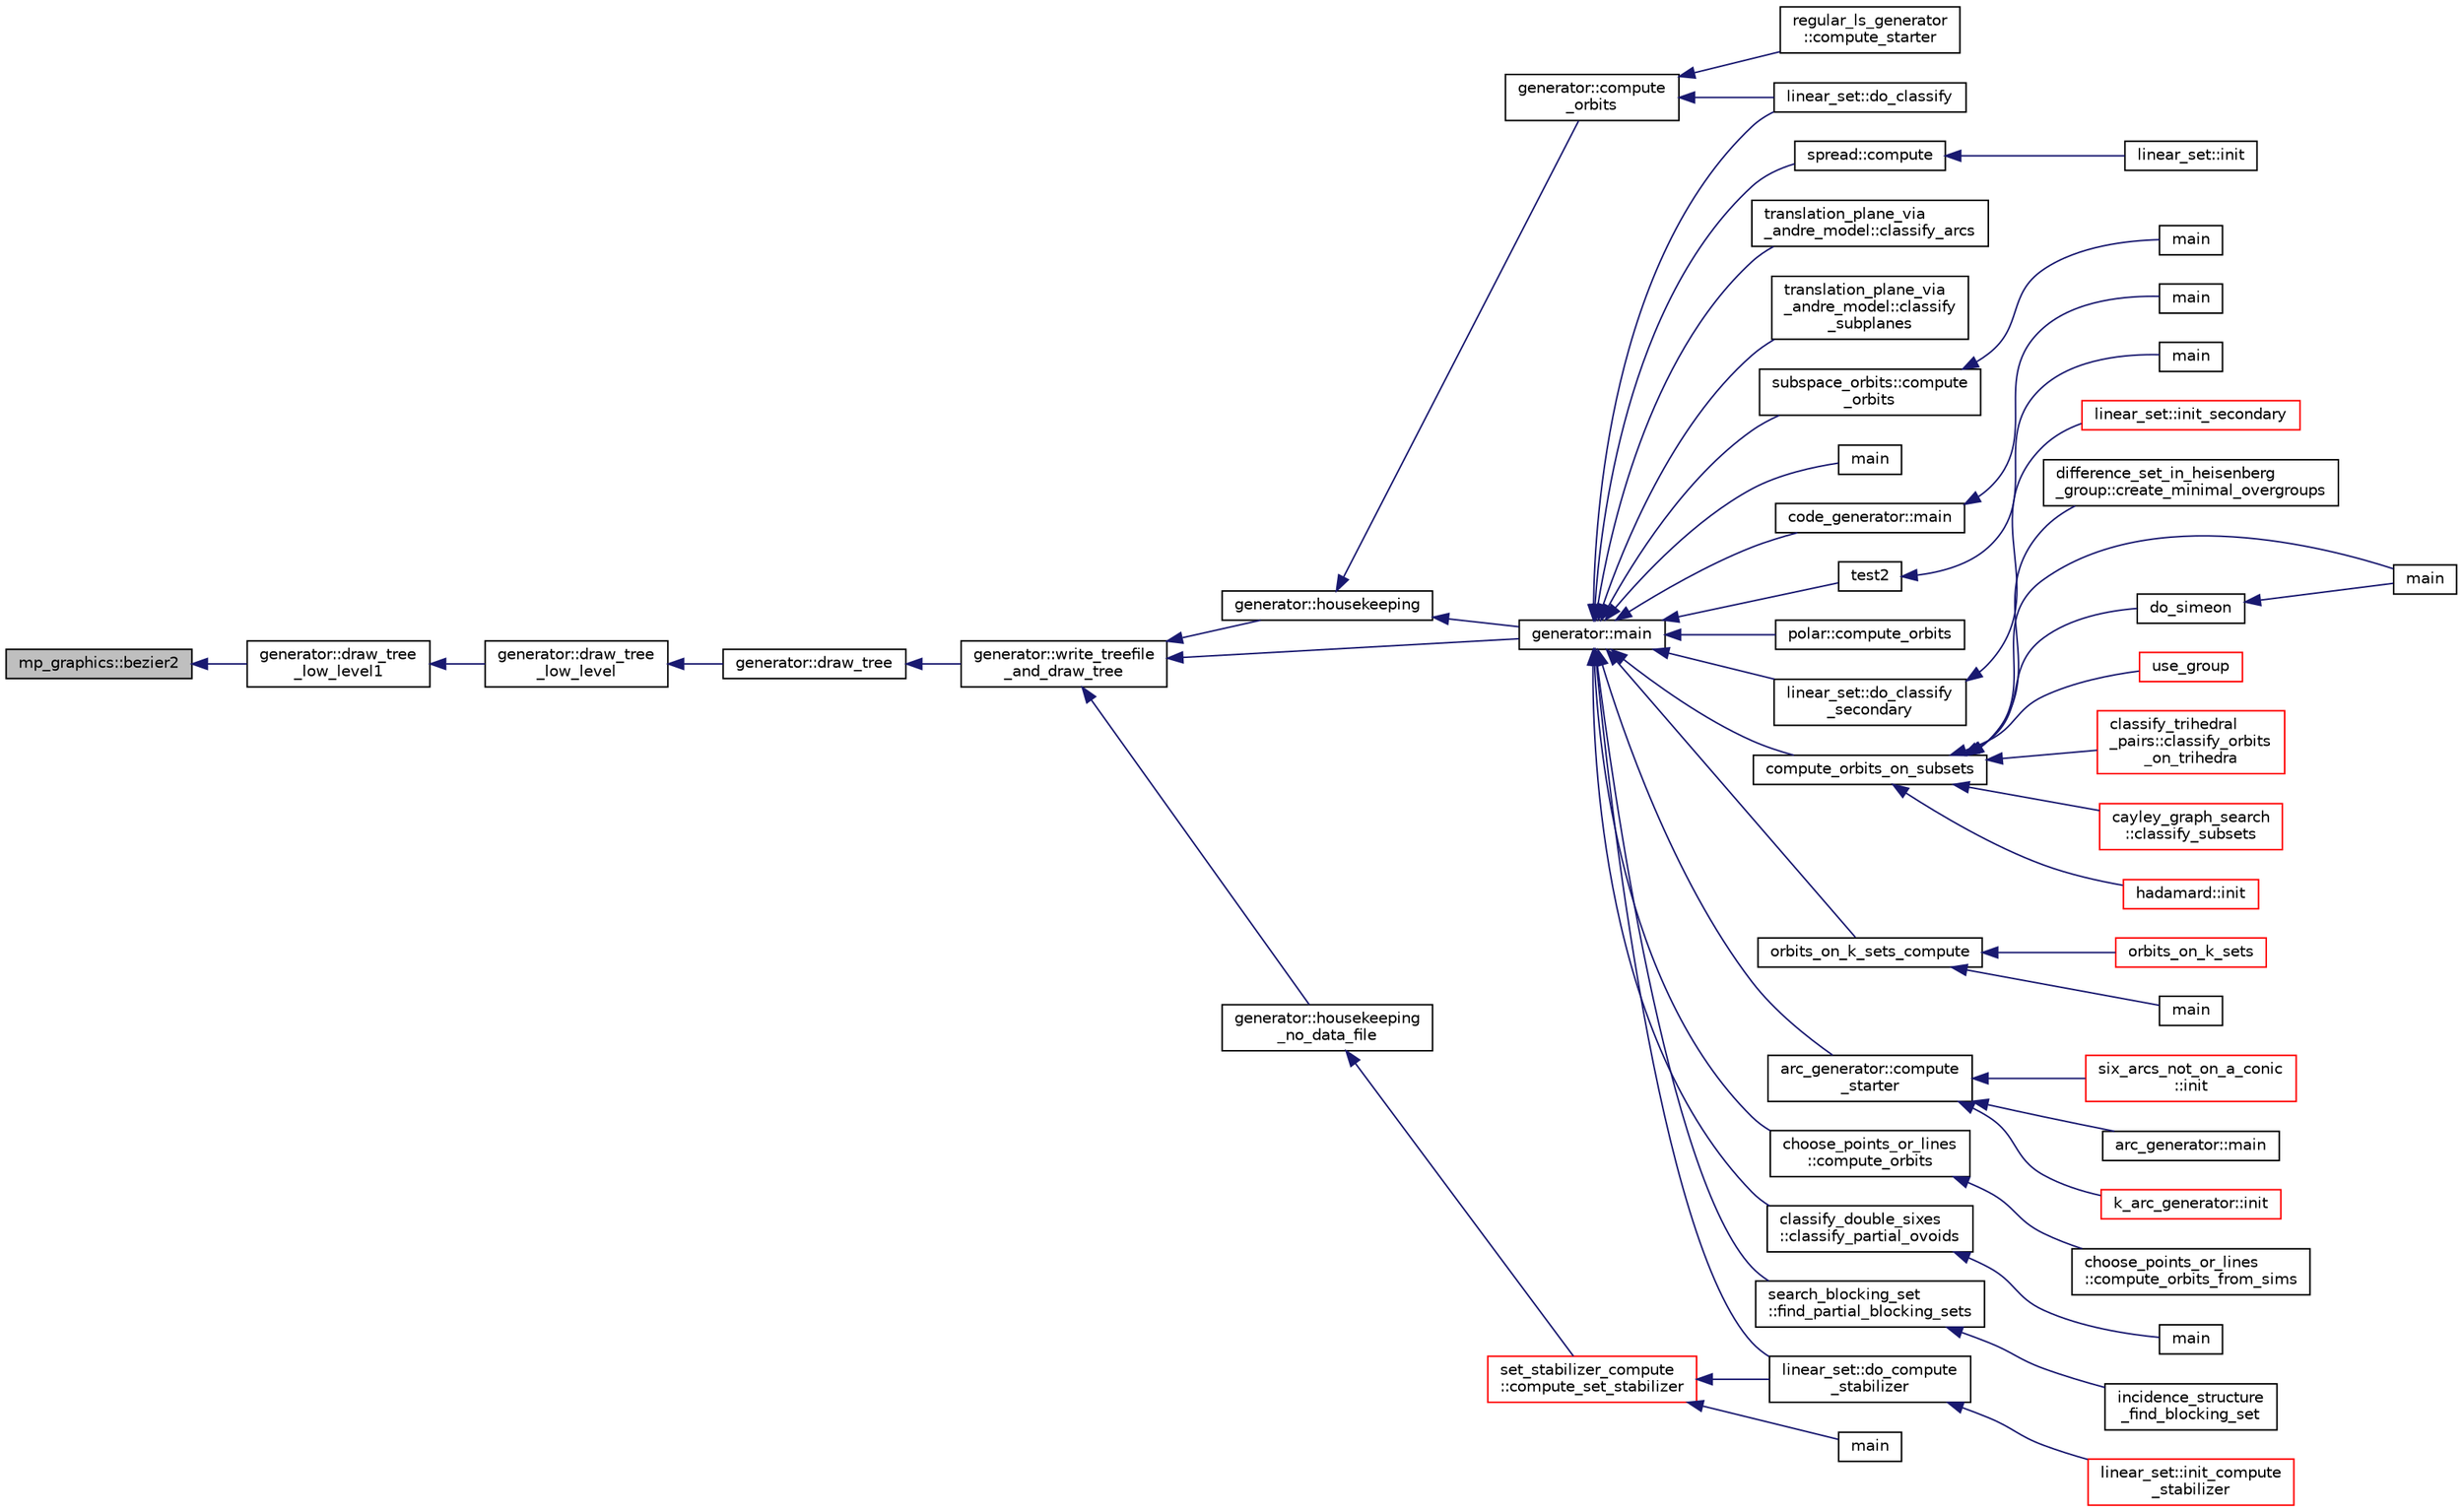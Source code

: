digraph "mp_graphics::bezier2"
{
  edge [fontname="Helvetica",fontsize="10",labelfontname="Helvetica",labelfontsize="10"];
  node [fontname="Helvetica",fontsize="10",shape=record];
  rankdir="LR";
  Node476 [label="mp_graphics::bezier2",height=0.2,width=0.4,color="black", fillcolor="grey75", style="filled", fontcolor="black"];
  Node476 -> Node477 [dir="back",color="midnightblue",fontsize="10",style="solid",fontname="Helvetica"];
  Node477 [label="generator::draw_tree\l_low_level1",height=0.2,width=0.4,color="black", fillcolor="white", style="filled",URL="$d7/d73/classgenerator.html#a05c91a8f773c25fbad2e806201d5f0d3"];
  Node477 -> Node478 [dir="back",color="midnightblue",fontsize="10",style="solid",fontname="Helvetica"];
  Node478 [label="generator::draw_tree\l_low_level",height=0.2,width=0.4,color="black", fillcolor="white", style="filled",URL="$d7/d73/classgenerator.html#a7ec4c0902ecfc19049792b60526ae446"];
  Node478 -> Node479 [dir="back",color="midnightblue",fontsize="10",style="solid",fontname="Helvetica"];
  Node479 [label="generator::draw_tree",height=0.2,width=0.4,color="black", fillcolor="white", style="filled",URL="$d7/d73/classgenerator.html#ae3d68e3de8f4a5decdaef2d8008cd4a6"];
  Node479 -> Node480 [dir="back",color="midnightblue",fontsize="10",style="solid",fontname="Helvetica"];
  Node480 [label="generator::write_treefile\l_and_draw_tree",height=0.2,width=0.4,color="black", fillcolor="white", style="filled",URL="$d7/d73/classgenerator.html#a70c78f45dba413014287e8cde2f7d6b5"];
  Node480 -> Node481 [dir="back",color="midnightblue",fontsize="10",style="solid",fontname="Helvetica"];
  Node481 [label="generator::main",height=0.2,width=0.4,color="black", fillcolor="white", style="filled",URL="$d7/d73/classgenerator.html#a01abff8e9f231bf0d82e2e8e0061f242"];
  Node481 -> Node482 [dir="back",color="midnightblue",fontsize="10",style="solid",fontname="Helvetica"];
  Node482 [label="main",height=0.2,width=0.4,color="black", fillcolor="white", style="filled",URL="$d2/d11/codes_8h.html#a217dbf8b442f20279ea00b898af96f52"];
  Node481 -> Node483 [dir="back",color="midnightblue",fontsize="10",style="solid",fontname="Helvetica"];
  Node483 [label="code_generator::main",height=0.2,width=0.4,color="black", fillcolor="white", style="filled",URL="$db/d37/classcode__generator.html#ab3cf3a306e4032c2b471ac95321c599f"];
  Node483 -> Node484 [dir="back",color="midnightblue",fontsize="10",style="solid",fontname="Helvetica"];
  Node484 [label="main",height=0.2,width=0.4,color="black", fillcolor="white", style="filled",URL="$d4/d4f/codes_8_c.html#a217dbf8b442f20279ea00b898af96f52"];
  Node481 -> Node485 [dir="back",color="midnightblue",fontsize="10",style="solid",fontname="Helvetica"];
  Node485 [label="test2",height=0.2,width=0.4,color="black", fillcolor="white", style="filled",URL="$d9/db0/factor__space_8_c.html#a39d73a812e5fd8f1bc111e948368cb10"];
  Node485 -> Node486 [dir="back",color="midnightblue",fontsize="10",style="solid",fontname="Helvetica"];
  Node486 [label="main",height=0.2,width=0.4,color="black", fillcolor="white", style="filled",URL="$d9/db0/factor__space_8_c.html#a3c04138a5bfe5d72780bb7e82a18e627"];
  Node481 -> Node487 [dir="back",color="midnightblue",fontsize="10",style="solid",fontname="Helvetica"];
  Node487 [label="polar::compute_orbits",height=0.2,width=0.4,color="black", fillcolor="white", style="filled",URL="$da/d1c/classpolar.html#ac4c3c4f95d14c74ff4a3ec3f3479a1da"];
  Node481 -> Node488 [dir="back",color="midnightblue",fontsize="10",style="solid",fontname="Helvetica"];
  Node488 [label="linear_set::do_classify",height=0.2,width=0.4,color="black", fillcolor="white", style="filled",URL="$dd/d86/classlinear__set.html#a3eb2dbce7fa8b71901dfc12f288ddd0c"];
  Node481 -> Node489 [dir="back",color="midnightblue",fontsize="10",style="solid",fontname="Helvetica"];
  Node489 [label="linear_set::do_classify\l_secondary",height=0.2,width=0.4,color="black", fillcolor="white", style="filled",URL="$dd/d86/classlinear__set.html#a47eb7f9995f3343abd3bdfbf9a9a9162"];
  Node489 -> Node490 [dir="back",color="midnightblue",fontsize="10",style="solid",fontname="Helvetica"];
  Node490 [label="linear_set::init_secondary",height=0.2,width=0.4,color="red", fillcolor="white", style="filled",URL="$dd/d86/classlinear__set.html#a7bf8cd7805559b5762921687a7c1ed97"];
  Node481 -> Node492 [dir="back",color="midnightblue",fontsize="10",style="solid",fontname="Helvetica"];
  Node492 [label="linear_set::do_compute\l_stabilizer",height=0.2,width=0.4,color="black", fillcolor="white", style="filled",URL="$dd/d86/classlinear__set.html#ae8f58ded28fb5370f4459cca42b7463b"];
  Node492 -> Node493 [dir="back",color="midnightblue",fontsize="10",style="solid",fontname="Helvetica"];
  Node493 [label="linear_set::init_compute\l_stabilizer",height=0.2,width=0.4,color="red", fillcolor="white", style="filled",URL="$dd/d86/classlinear__set.html#a0cc3eaec1896fdc977b62e94623b055b"];
  Node481 -> Node495 [dir="back",color="midnightblue",fontsize="10",style="solid",fontname="Helvetica"];
  Node495 [label="compute_orbits_on_subsets",height=0.2,width=0.4,color="black", fillcolor="white", style="filled",URL="$d3/d35/snakes__and__ladders__global_8_c.html#af33697aede0480110b1227f727252637"];
  Node495 -> Node496 [dir="back",color="midnightblue",fontsize="10",style="solid",fontname="Helvetica"];
  Node496 [label="cayley_graph_search\l::classify_subsets",height=0.2,width=0.4,color="red", fillcolor="white", style="filled",URL="$de/dae/classcayley__graph__search.html#a4cf8a90752e018a281481ac80ad52c4b"];
  Node495 -> Node499 [dir="back",color="midnightblue",fontsize="10",style="solid",fontname="Helvetica"];
  Node499 [label="hadamard::init",height=0.2,width=0.4,color="red", fillcolor="white", style="filled",URL="$d7/dbb/classhadamard.html#a16af359850b8bdd0d2a73e260d496c33"];
  Node495 -> Node501 [dir="back",color="midnightblue",fontsize="10",style="solid",fontname="Helvetica"];
  Node501 [label="difference_set_in_heisenberg\l_group::create_minimal_overgroups",height=0.2,width=0.4,color="black", fillcolor="white", style="filled",URL="$de/d8a/classdifference__set__in__heisenberg__group.html#a9bde5ad5da3ebaebf98fbfd3e8110b79"];
  Node495 -> Node502 [dir="back",color="midnightblue",fontsize="10",style="solid",fontname="Helvetica"];
  Node502 [label="main",height=0.2,width=0.4,color="black", fillcolor="white", style="filled",URL="$d5/d13/simeon_8_c.html#ae66f6b31b5ad750f1fe042a706a4e3d4"];
  Node495 -> Node503 [dir="back",color="midnightblue",fontsize="10",style="solid",fontname="Helvetica"];
  Node503 [label="do_simeon",height=0.2,width=0.4,color="black", fillcolor="white", style="filled",URL="$d5/d13/simeon_8_c.html#a36cf3f9cb484fa44da7a7dfcbe9385d0"];
  Node503 -> Node502 [dir="back",color="midnightblue",fontsize="10",style="solid",fontname="Helvetica"];
  Node495 -> Node504 [dir="back",color="midnightblue",fontsize="10",style="solid",fontname="Helvetica"];
  Node504 [label="use_group",height=0.2,width=0.4,color="red", fillcolor="white", style="filled",URL="$d9/d9f/all__cliques_8_c.html#aba62531e97173264c39afe2c7857af31"];
  Node495 -> Node506 [dir="back",color="midnightblue",fontsize="10",style="solid",fontname="Helvetica"];
  Node506 [label="classify_trihedral\l_pairs::classify_orbits\l_on_trihedra",height=0.2,width=0.4,color="red", fillcolor="white", style="filled",URL="$d1/d21/classclassify__trihedral__pairs.html#a99625621bfba4bb65b3d60304b306539"];
  Node481 -> Node513 [dir="back",color="midnightblue",fontsize="10",style="solid",fontname="Helvetica"];
  Node513 [label="orbits_on_k_sets_compute",height=0.2,width=0.4,color="black", fillcolor="white", style="filled",URL="$d3/d35/snakes__and__ladders__global_8_c.html#a96743526b15703539d544499276aaa71"];
  Node513 -> Node514 [dir="back",color="midnightblue",fontsize="10",style="solid",fontname="Helvetica"];
  Node514 [label="main",height=0.2,width=0.4,color="black", fillcolor="white", style="filled",URL="$d9/d5f/example__fano__plane_8_c.html#ae66f6b31b5ad750f1fe042a706a4e3d4"];
  Node513 -> Node515 [dir="back",color="midnightblue",fontsize="10",style="solid",fontname="Helvetica"];
  Node515 [label="orbits_on_k_sets",height=0.2,width=0.4,color="red", fillcolor="white", style="filled",URL="$d3/d35/snakes__and__ladders__global_8_c.html#afe3d79116aa8b4d1a93d444a3a979b6e"];
  Node481 -> Node524 [dir="back",color="midnightblue",fontsize="10",style="solid",fontname="Helvetica"];
  Node524 [label="arc_generator::compute\l_starter",height=0.2,width=0.4,color="black", fillcolor="white", style="filled",URL="$d4/d21/classarc__generator.html#aad1dcec3a1c302e743d574bd1ac857d9"];
  Node524 -> Node523 [dir="back",color="midnightblue",fontsize="10",style="solid",fontname="Helvetica"];
  Node523 [label="arc_generator::main",height=0.2,width=0.4,color="black", fillcolor="white", style="filled",URL="$d4/d21/classarc__generator.html#ad80140b51b165dad1fe6ab232be7829a"];
  Node524 -> Node525 [dir="back",color="midnightblue",fontsize="10",style="solid",fontname="Helvetica"];
  Node525 [label="k_arc_generator::init",height=0.2,width=0.4,color="red", fillcolor="white", style="filled",URL="$d6/dd8/classk__arc__generator.html#a6036d9f52ede9f8ca681505626b5361d"];
  Node524 -> Node527 [dir="back",color="midnightblue",fontsize="10",style="solid",fontname="Helvetica"];
  Node527 [label="six_arcs_not_on_a_conic\l::init",height=0.2,width=0.4,color="red", fillcolor="white", style="filled",URL="$d8/de6/classsix__arcs__not__on__a__conic.html#a7a4d5cf8a098488729934cfa8a70944a"];
  Node481 -> Node529 [dir="back",color="midnightblue",fontsize="10",style="solid",fontname="Helvetica"];
  Node529 [label="choose_points_or_lines\l::compute_orbits",height=0.2,width=0.4,color="black", fillcolor="white", style="filled",URL="$d6/d75/classchoose__points__or__lines.html#adc353e2d41dc8a39563322c8cdd85f61"];
  Node529 -> Node530 [dir="back",color="midnightblue",fontsize="10",style="solid",fontname="Helvetica"];
  Node530 [label="choose_points_or_lines\l::compute_orbits_from_sims",height=0.2,width=0.4,color="black", fillcolor="white", style="filled",URL="$d6/d75/classchoose__points__or__lines.html#a4fcac2dadf459d7c75187a00a4bd64aa"];
  Node481 -> Node531 [dir="back",color="midnightblue",fontsize="10",style="solid",fontname="Helvetica"];
  Node531 [label="classify_double_sixes\l::classify_partial_ovoids",height=0.2,width=0.4,color="black", fillcolor="white", style="filled",URL="$dd/d23/classclassify__double__sixes.html#a2253fca143a0e8a3e39655eb05668ae9"];
  Node531 -> Node532 [dir="back",color="midnightblue",fontsize="10",style="solid",fontname="Helvetica"];
  Node532 [label="main",height=0.2,width=0.4,color="black", fillcolor="white", style="filled",URL="$df/df8/surface__classify_8_c.html#a217dbf8b442f20279ea00b898af96f52"];
  Node481 -> Node533 [dir="back",color="midnightblue",fontsize="10",style="solid",fontname="Helvetica"];
  Node533 [label="search_blocking_set\l::find_partial_blocking_sets",height=0.2,width=0.4,color="black", fillcolor="white", style="filled",URL="$dc/d36/classsearch__blocking__set.html#ad3fdb3d356db75a02c406bc9d4e9e9b6"];
  Node533 -> Node534 [dir="back",color="midnightblue",fontsize="10",style="solid",fontname="Helvetica"];
  Node534 [label="incidence_structure\l_find_blocking_set",height=0.2,width=0.4,color="black", fillcolor="white", style="filled",URL="$df/d74/tl__geometry_8h.html#a8e3d42d0018f8a804b9686b1c4951186"];
  Node481 -> Node535 [dir="back",color="midnightblue",fontsize="10",style="solid",fontname="Helvetica"];
  Node535 [label="spread::compute",height=0.2,width=0.4,color="black", fillcolor="white", style="filled",URL="$da/dc1/classspread.html#a9674466d3e03b8dad79882299c638a21"];
  Node535 -> Node536 [dir="back",color="midnightblue",fontsize="10",style="solid",fontname="Helvetica"];
  Node536 [label="linear_set::init",height=0.2,width=0.4,color="black", fillcolor="white", style="filled",URL="$dd/d86/classlinear__set.html#a7ab24e84423749047d5465cb15505475"];
  Node481 -> Node537 [dir="back",color="midnightblue",fontsize="10",style="solid",fontname="Helvetica"];
  Node537 [label="translation_plane_via\l_andre_model::classify_arcs",height=0.2,width=0.4,color="black", fillcolor="white", style="filled",URL="$d1/dcc/classtranslation__plane__via__andre__model.html#ac8f002e812a8b152d41e806688601c5e"];
  Node481 -> Node538 [dir="back",color="midnightblue",fontsize="10",style="solid",fontname="Helvetica"];
  Node538 [label="translation_plane_via\l_andre_model::classify\l_subplanes",height=0.2,width=0.4,color="black", fillcolor="white", style="filled",URL="$d1/dcc/classtranslation__plane__via__andre__model.html#a794fefa95f0a7f7b887133375988ee55"];
  Node481 -> Node539 [dir="back",color="midnightblue",fontsize="10",style="solid",fontname="Helvetica"];
  Node539 [label="subspace_orbits::compute\l_orbits",height=0.2,width=0.4,color="black", fillcolor="white", style="filled",URL="$d2/d9f/classsubspace__orbits.html#a2778f8d49cde1675de1ef6acfe180b63"];
  Node539 -> Node540 [dir="back",color="midnightblue",fontsize="10",style="solid",fontname="Helvetica"];
  Node540 [label="main",height=0.2,width=0.4,color="black", fillcolor="white", style="filled",URL="$da/dd5/subspace__orbits__main_8_c.html#a217dbf8b442f20279ea00b898af96f52"];
  Node480 -> Node541 [dir="back",color="midnightblue",fontsize="10",style="solid",fontname="Helvetica"];
  Node541 [label="generator::housekeeping",height=0.2,width=0.4,color="black", fillcolor="white", style="filled",URL="$d7/d73/classgenerator.html#aaf2bd92e8f74eb9fbc3244a6dde6f78c"];
  Node541 -> Node542 [dir="back",color="midnightblue",fontsize="10",style="solid",fontname="Helvetica"];
  Node542 [label="generator::compute\l_orbits",height=0.2,width=0.4,color="black", fillcolor="white", style="filled",URL="$d7/d73/classgenerator.html#a23989bc20ecaaed39c4119c758367f40"];
  Node542 -> Node543 [dir="back",color="midnightblue",fontsize="10",style="solid",fontname="Helvetica"];
  Node543 [label="regular_ls_generator\l::compute_starter",height=0.2,width=0.4,color="black", fillcolor="white", style="filled",URL="$d2/dd8/classregular__ls__generator.html#aa38907741058694a73194b02ceb4a53d"];
  Node542 -> Node488 [dir="back",color="midnightblue",fontsize="10",style="solid",fontname="Helvetica"];
  Node541 -> Node481 [dir="back",color="midnightblue",fontsize="10",style="solid",fontname="Helvetica"];
  Node480 -> Node544 [dir="back",color="midnightblue",fontsize="10",style="solid",fontname="Helvetica"];
  Node544 [label="generator::housekeeping\l_no_data_file",height=0.2,width=0.4,color="black", fillcolor="white", style="filled",URL="$d7/d73/classgenerator.html#a6c09d8dc65abd5c79f3310e8293a56d8"];
  Node544 -> Node545 [dir="back",color="midnightblue",fontsize="10",style="solid",fontname="Helvetica"];
  Node545 [label="set_stabilizer_compute\l::compute_set_stabilizer",height=0.2,width=0.4,color="red", fillcolor="white", style="filled",URL="$d8/dc6/classset__stabilizer__compute.html#ad4f92074322e98c7cd0ed5d4f8486b76"];
  Node545 -> Node546 [dir="back",color="midnightblue",fontsize="10",style="solid",fontname="Helvetica"];
  Node546 [label="main",height=0.2,width=0.4,color="black", fillcolor="white", style="filled",URL="$db/d67/test__hyperoval_8_c.html#a3c04138a5bfe5d72780bb7e82a18e627"];
  Node545 -> Node492 [dir="back",color="midnightblue",fontsize="10",style="solid",fontname="Helvetica"];
}
